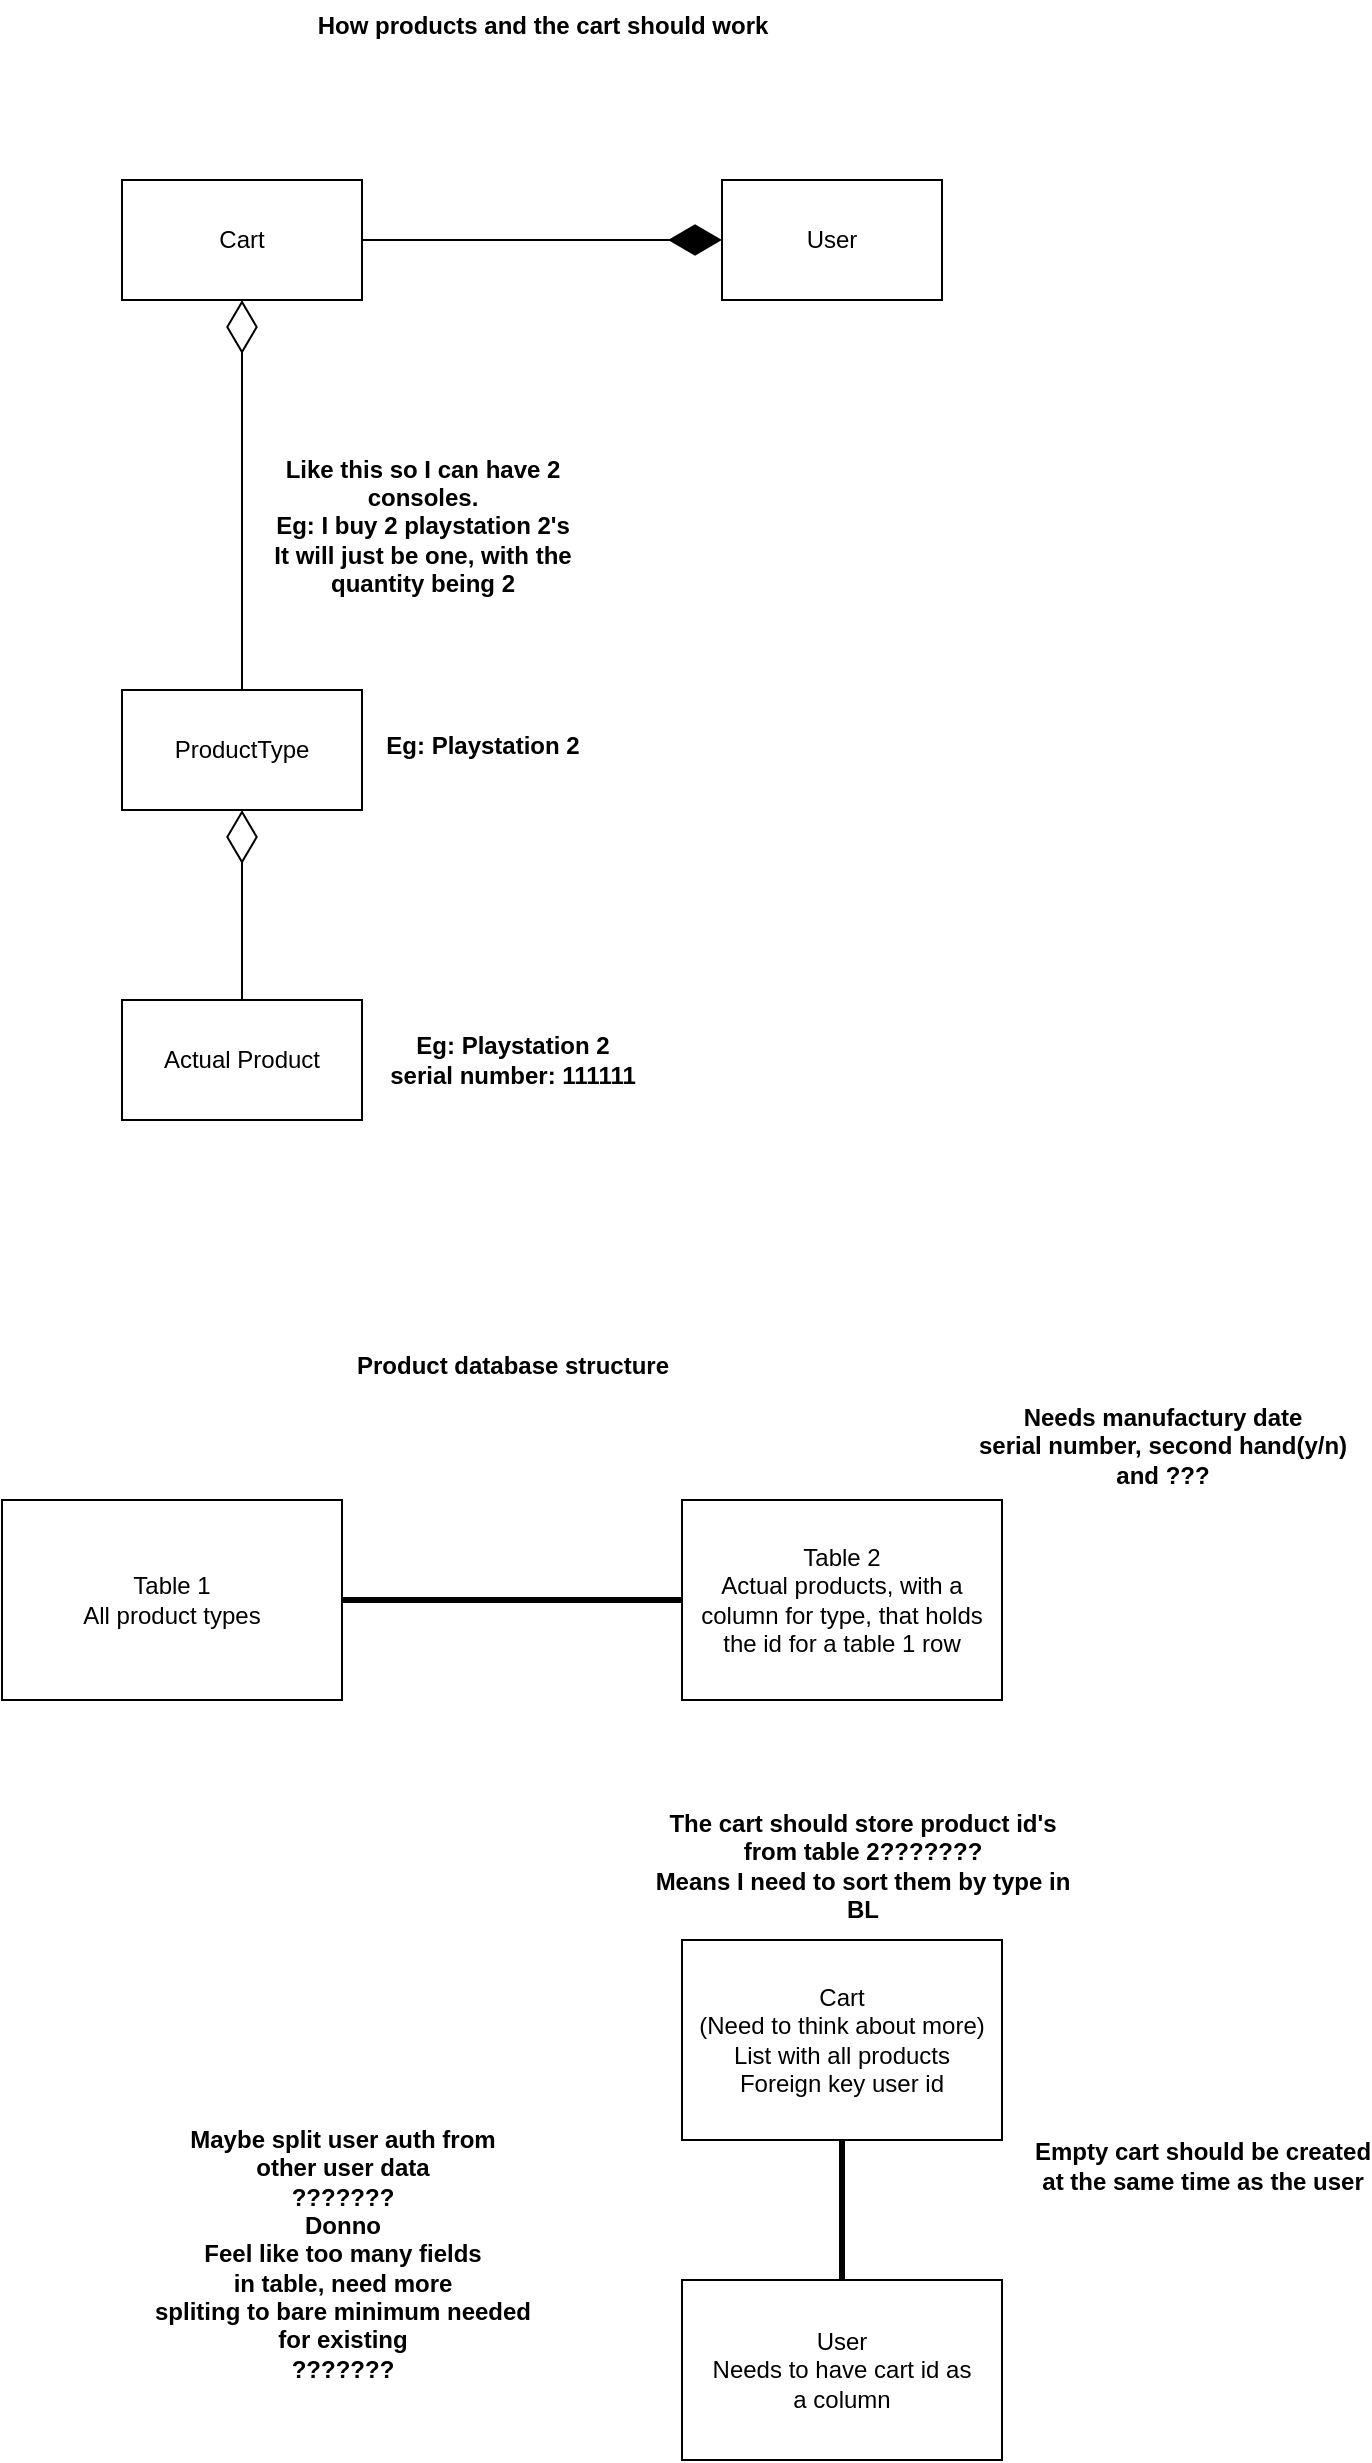 <mxfile version="26.2.13">
  <diagram name="Page-1" id="5RAgXpiNk382n0N53aNm">
    <mxGraphModel dx="2144" dy="3032" grid="1" gridSize="10" guides="1" tooltips="1" connect="1" arrows="1" fold="1" page="1" pageScale="1" pageWidth="850" pageHeight="1100" math="0" shadow="0">
      <root>
        <mxCell id="0" />
        <mxCell id="1" parent="0" />
        <mxCell id="zsm5AC3hMA4c1sxTvSOV-1" value="Cart" style="rounded=0;whiteSpace=wrap;html=1;" parent="1" vertex="1">
          <mxGeometry x="-660" y="-1260" width="120" height="60" as="geometry" />
        </mxCell>
        <mxCell id="zsm5AC3hMA4c1sxTvSOV-3" value="User" style="html=1;whiteSpace=wrap;" parent="1" vertex="1">
          <mxGeometry x="-360" y="-1260" width="110" height="60" as="geometry" />
        </mxCell>
        <mxCell id="zsm5AC3hMA4c1sxTvSOV-4" value="&lt;div&gt;ProductType&lt;/div&gt;" style="html=1;whiteSpace=wrap;" parent="1" vertex="1">
          <mxGeometry x="-660" y="-1005" width="120" height="60" as="geometry" />
        </mxCell>
        <mxCell id="zsm5AC3hMA4c1sxTvSOV-5" value="" style="endArrow=diamondThin;endFill=1;endSize=24;html=1;rounded=0;exitX=1;exitY=0.5;exitDx=0;exitDy=0;entryX=0;entryY=0.5;entryDx=0;entryDy=0;" parent="1" source="zsm5AC3hMA4c1sxTvSOV-1" target="zsm5AC3hMA4c1sxTvSOV-3" edge="1">
          <mxGeometry width="160" relative="1" as="geometry">
            <mxPoint x="-490" y="-1070" as="sourcePoint" />
            <mxPoint x="-330" y="-1070" as="targetPoint" />
          </mxGeometry>
        </mxCell>
        <mxCell id="zsm5AC3hMA4c1sxTvSOV-6" value="" style="endArrow=diamondThin;endFill=0;endSize=24;html=1;rounded=0;exitX=0.5;exitY=0;exitDx=0;exitDy=0;entryX=0.5;entryY=1;entryDx=0;entryDy=0;" parent="1" source="zsm5AC3hMA4c1sxTvSOV-4" target="zsm5AC3hMA4c1sxTvSOV-1" edge="1">
          <mxGeometry width="160" relative="1" as="geometry">
            <mxPoint x="-490" y="-1050" as="sourcePoint" />
            <mxPoint x="-330" y="-1050" as="targetPoint" />
          </mxGeometry>
        </mxCell>
        <mxCell id="zsm5AC3hMA4c1sxTvSOV-7" value="Eg: Playstation 2" style="text;align=center;fontStyle=1;verticalAlign=middle;spacingLeft=3;spacingRight=3;strokeColor=none;rotatable=0;points=[[0,0.5],[1,0.5]];portConstraint=eastwest;html=1;" parent="1" vertex="1">
          <mxGeometry x="-520" y="-990" width="80" height="26" as="geometry" />
        </mxCell>
        <mxCell id="zsm5AC3hMA4c1sxTvSOV-8" value="&lt;div&gt;Like this so I can have 2&lt;/div&gt;&lt;div&gt;consoles.&lt;/div&gt;&lt;div&gt;Eg: I buy 2 playstation 2&#39;s&lt;/div&gt;&lt;div&gt;It will just be one, with the &lt;br&gt;&lt;/div&gt;&lt;div&gt;quantity being 2&lt;/div&gt;" style="text;align=center;fontStyle=1;verticalAlign=middle;spacingLeft=3;spacingRight=3;strokeColor=none;rotatable=0;points=[[0,0.5],[1,0.5]];portConstraint=eastwest;html=1;" parent="1" vertex="1">
          <mxGeometry x="-550" y="-1100" width="80" height="26" as="geometry" />
        </mxCell>
        <mxCell id="zsm5AC3hMA4c1sxTvSOV-9" value="Actual Product" style="html=1;whiteSpace=wrap;" parent="1" vertex="1">
          <mxGeometry x="-660" y="-850" width="120" height="60" as="geometry" />
        </mxCell>
        <mxCell id="zsm5AC3hMA4c1sxTvSOV-10" value="" style="endArrow=diamondThin;endFill=0;endSize=24;html=1;rounded=0;exitX=0.5;exitY=0;exitDx=0;exitDy=0;entryX=0.5;entryY=1;entryDx=0;entryDy=0;" parent="1" source="zsm5AC3hMA4c1sxTvSOV-9" target="zsm5AC3hMA4c1sxTvSOV-4" edge="1">
          <mxGeometry width="160" relative="1" as="geometry">
            <mxPoint x="-490" y="-1000" as="sourcePoint" />
            <mxPoint x="-330" y="-1000" as="targetPoint" />
          </mxGeometry>
        </mxCell>
        <mxCell id="zsm5AC3hMA4c1sxTvSOV-11" value="&lt;div&gt;Eg: Playstation 2&lt;/div&gt;&lt;div&gt;serial number: 111111&lt;/div&gt;" style="text;align=center;fontStyle=1;verticalAlign=middle;spacingLeft=3;spacingRight=3;strokeColor=none;rotatable=0;points=[[0,0.5],[1,0.5]];portConstraint=eastwest;html=1;" parent="1" vertex="1">
          <mxGeometry x="-505" y="-833" width="80" height="26" as="geometry" />
        </mxCell>
        <mxCell id="zsm5AC3hMA4c1sxTvSOV-12" value="&lt;div&gt;How products and the cart should work&lt;/div&gt;" style="text;align=center;fontStyle=1;verticalAlign=middle;spacingLeft=3;spacingRight=3;strokeColor=none;rotatable=0;points=[[0,0.5],[1,0.5]];portConstraint=eastwest;html=1;" parent="1" vertex="1">
          <mxGeometry x="-490" y="-1350" width="80" height="26" as="geometry" />
        </mxCell>
        <mxCell id="zsm5AC3hMA4c1sxTvSOV-13" value="&lt;div&gt;Product database structure&lt;/div&gt;" style="text;align=center;fontStyle=1;verticalAlign=middle;spacingLeft=3;spacingRight=3;strokeColor=none;rotatable=0;points=[[0,0.5],[1,0.5]];portConstraint=eastwest;html=1;" parent="1" vertex="1">
          <mxGeometry x="-505" y="-680" width="80" height="26" as="geometry" />
        </mxCell>
        <mxCell id="zsm5AC3hMA4c1sxTvSOV-14" value="&lt;div&gt;Table 1&lt;/div&gt;&lt;div&gt;All product types&lt;/div&gt;" style="html=1;whiteSpace=wrap;" parent="1" vertex="1">
          <mxGeometry x="-720" y="-600" width="170" height="100" as="geometry" />
        </mxCell>
        <mxCell id="zsm5AC3hMA4c1sxTvSOV-15" value="&lt;div&gt;Table 2&lt;/div&gt;&lt;div&gt;Actual products, with a column for type, that holds&lt;/div&gt;&lt;div&gt;the id for a table 1 row&lt;/div&gt;" style="html=1;whiteSpace=wrap;" parent="1" vertex="1">
          <mxGeometry x="-380" y="-600" width="160" height="100" as="geometry" />
        </mxCell>
        <mxCell id="zsm5AC3hMA4c1sxTvSOV-16" value="&lt;div&gt;Cart&lt;/div&gt;&lt;div&gt;(Need to think about more)&lt;/div&gt;&lt;div&gt;List with all products&lt;/div&gt;&lt;div&gt;Foreign key user id&lt;/div&gt;" style="html=1;whiteSpace=wrap;" parent="1" vertex="1">
          <mxGeometry x="-380" y="-380" width="160" height="100" as="geometry" />
        </mxCell>
        <mxCell id="zsm5AC3hMA4c1sxTvSOV-17" value="&lt;div&gt;User&lt;/div&gt;&lt;div&gt;Needs to have cart id as &lt;br&gt;&lt;/div&gt;&lt;div&gt;a column&lt;/div&gt;" style="html=1;whiteSpace=wrap;" parent="1" vertex="1">
          <mxGeometry x="-380" y="-210" width="160" height="90" as="geometry" />
        </mxCell>
        <mxCell id="zsm5AC3hMA4c1sxTvSOV-18" value="&lt;div&gt;Empty cart should be created&lt;/div&gt;&lt;div&gt;at the same time as the user&lt;/div&gt;" style="text;align=center;fontStyle=1;verticalAlign=middle;spacingLeft=3;spacingRight=3;strokeColor=none;rotatable=0;points=[[0,0.5],[1,0.5]];portConstraint=eastwest;html=1;" parent="1" vertex="1">
          <mxGeometry x="-160" y="-280" width="80" height="26" as="geometry" />
        </mxCell>
        <mxCell id="zsm5AC3hMA4c1sxTvSOV-20" value="" style="endArrow=none;startArrow=none;endFill=0;startFill=0;endSize=8;html=1;verticalAlign=bottom;labelBackgroundColor=none;strokeWidth=3;rounded=0;exitX=0.5;exitY=0;exitDx=0;exitDy=0;entryX=0.5;entryY=1;entryDx=0;entryDy=0;" parent="1" source="zsm5AC3hMA4c1sxTvSOV-17" target="zsm5AC3hMA4c1sxTvSOV-16" edge="1">
          <mxGeometry width="160" relative="1" as="geometry">
            <mxPoint x="-380" y="-440" as="sourcePoint" />
            <mxPoint x="-220" y="-440" as="targetPoint" />
          </mxGeometry>
        </mxCell>
        <mxCell id="zsm5AC3hMA4c1sxTvSOV-23" value="&lt;div&gt;The cart should store product id&#39;s &lt;br&gt;&lt;/div&gt;&lt;div&gt;from table 2???????&lt;/div&gt;&lt;div&gt;Means I need to sort them by type in&lt;/div&gt;&lt;div&gt;BL&lt;/div&gt;" style="text;align=center;fontStyle=1;verticalAlign=middle;spacingLeft=3;spacingRight=3;strokeColor=none;rotatable=0;points=[[0,0.5],[1,0.5]];portConstraint=eastwest;html=1;" parent="1" vertex="1">
          <mxGeometry x="-330" y="-430" width="80" height="26" as="geometry" />
        </mxCell>
        <mxCell id="qH4Epd57HyuETnMUrXBg-2" value="&lt;div&gt;Maybe split user auth from&lt;/div&gt;&lt;div&gt;other user data &lt;br&gt;&lt;/div&gt;&lt;div&gt;???????&lt;/div&gt;&lt;div&gt;Donno&lt;/div&gt;&lt;div&gt;Feel like too many fields&lt;/div&gt;&lt;div&gt;in table, need more&lt;/div&gt;&lt;div&gt;spliting to bare minimum needed&lt;/div&gt;&lt;div&gt;for existing&lt;/div&gt;&lt;div&gt;???????&lt;/div&gt;" style="text;align=center;fontStyle=1;verticalAlign=middle;spacingLeft=3;spacingRight=3;strokeColor=none;rotatable=0;points=[[0,0.5],[1,0.5]];portConstraint=eastwest;html=1;" vertex="1" parent="1">
          <mxGeometry x="-590" y="-236" width="80" height="26" as="geometry" />
        </mxCell>
        <mxCell id="qH4Epd57HyuETnMUrXBg-4" value="" style="endArrow=none;startArrow=none;endFill=0;startFill=0;endSize=8;html=1;verticalAlign=bottom;labelBackgroundColor=none;strokeWidth=3;rounded=0;exitX=1;exitY=0.5;exitDx=0;exitDy=0;entryX=0;entryY=0.5;entryDx=0;entryDy=0;" edge="1" parent="1" source="zsm5AC3hMA4c1sxTvSOV-14" target="zsm5AC3hMA4c1sxTvSOV-15">
          <mxGeometry width="160" relative="1" as="geometry">
            <mxPoint x="-350" y="-500" as="sourcePoint" />
            <mxPoint x="-190" y="-500" as="targetPoint" />
          </mxGeometry>
        </mxCell>
        <mxCell id="qH4Epd57HyuETnMUrXBg-5" value="&lt;div&gt;Needs manufactury date&lt;/div&gt;&lt;div&gt;serial number, second hand(y/n)&lt;/div&gt;&lt;div&gt;and ???&lt;/div&gt;" style="text;align=center;fontStyle=1;verticalAlign=middle;spacingLeft=3;spacingRight=3;strokeColor=none;rotatable=0;points=[[0,0.5],[1,0.5]];portConstraint=eastwest;html=1;" vertex="1" parent="1">
          <mxGeometry x="-180" y="-640" width="80" height="26" as="geometry" />
        </mxCell>
      </root>
    </mxGraphModel>
  </diagram>
</mxfile>
